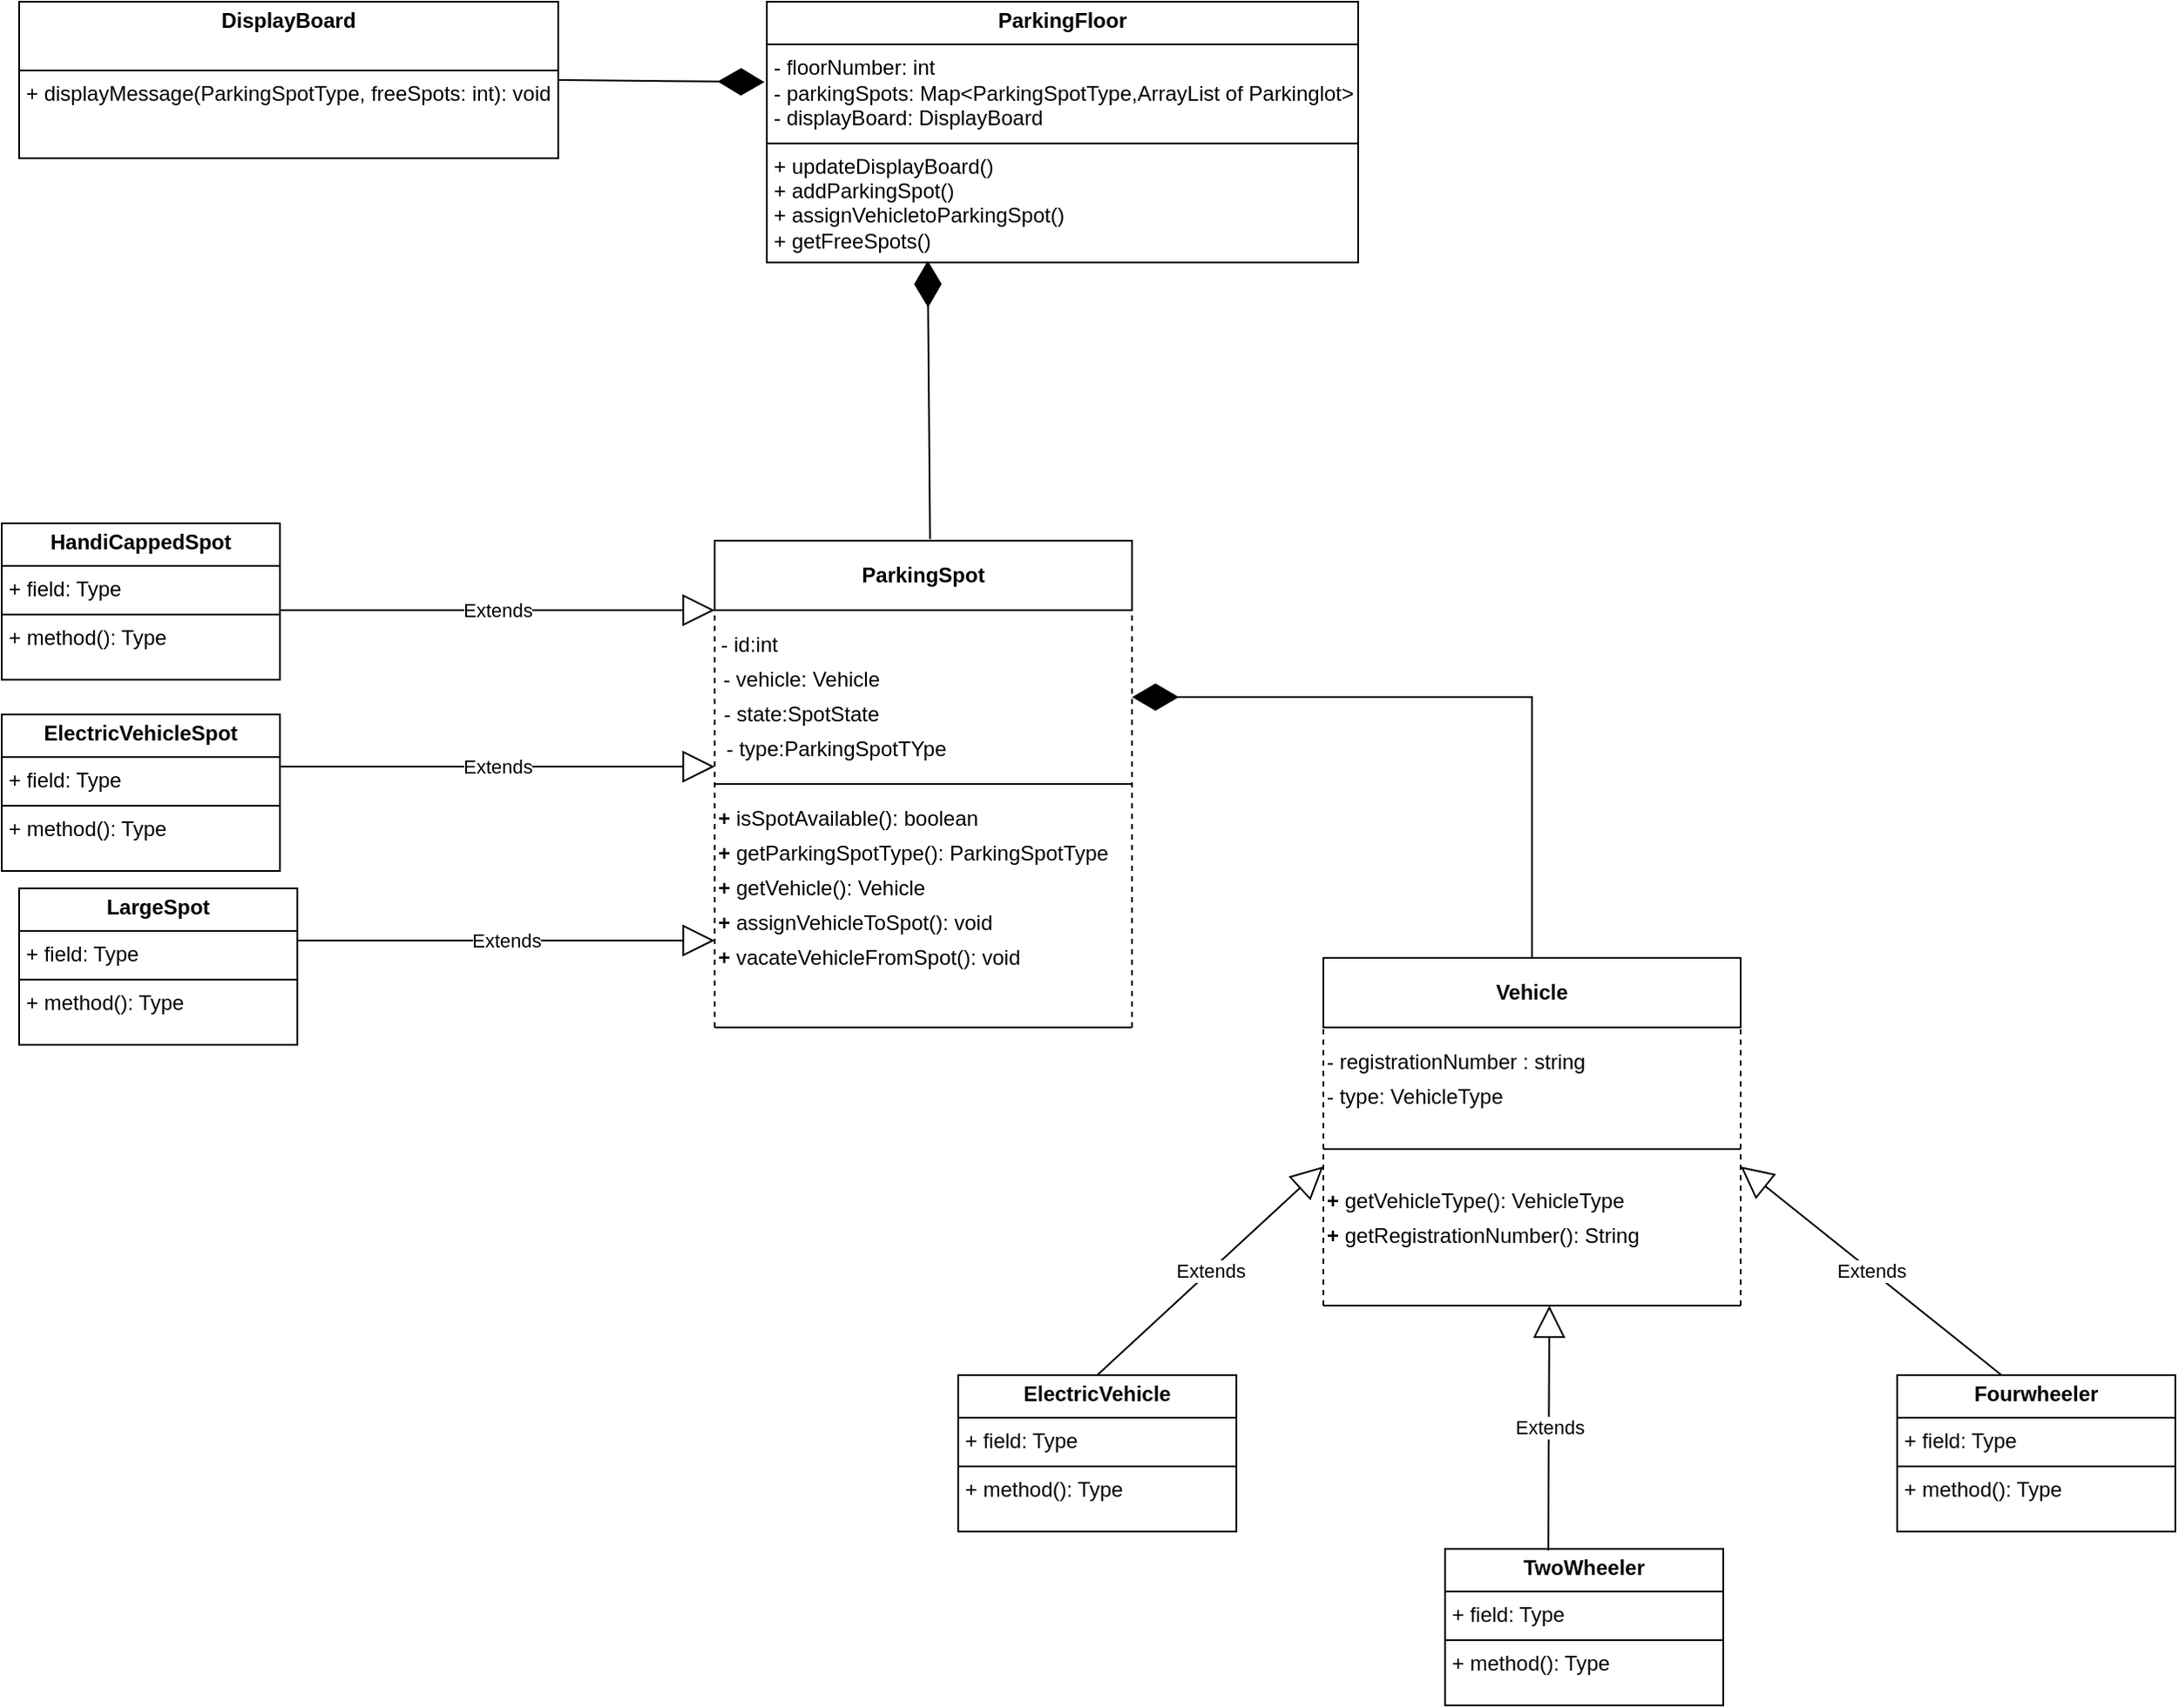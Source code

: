 <mxfile version="24.4.0" type="github">
  <diagram name="Page-1" id="cMbrWjMXnIb7fcWjsfxZ">
    <mxGraphModel dx="2163" dy="1796" grid="1" gridSize="10" guides="1" tooltips="1" connect="1" arrows="1" fold="1" page="1" pageScale="1" pageWidth="850" pageHeight="1100" math="0" shadow="0">
      <root>
        <mxCell id="0" />
        <mxCell id="1" parent="0" />
        <mxCell id="keUWMxr0N95nPIm7Rwf8-6" value="" style="endArrow=none;dashed=1;html=1;rounded=0;" edge="1" parent="1">
          <mxGeometry width="50" height="50" relative="1" as="geometry">
            <mxPoint x="200" y="520" as="sourcePoint" />
            <mxPoint x="200" y="240" as="targetPoint" />
          </mxGeometry>
        </mxCell>
        <mxCell id="keUWMxr0N95nPIm7Rwf8-7" value="" style="endArrow=none;dashed=1;html=1;rounded=0;" edge="1" parent="1">
          <mxGeometry width="50" height="50" relative="1" as="geometry">
            <mxPoint x="440" y="520" as="sourcePoint" />
            <mxPoint x="440" y="240" as="targetPoint" />
          </mxGeometry>
        </mxCell>
        <mxCell id="keUWMxr0N95nPIm7Rwf8-8" value="" style="endArrow=none;dashed=1;html=1;rounded=0;" edge="1" parent="1">
          <mxGeometry width="50" height="50" relative="1" as="geometry">
            <mxPoint x="200" y="240" as="sourcePoint" />
            <mxPoint x="440" y="240" as="targetPoint" />
          </mxGeometry>
        </mxCell>
        <mxCell id="keUWMxr0N95nPIm7Rwf8-9" value="" style="endArrow=none;dashed=1;html=1;rounded=0;" edge="1" parent="1">
          <mxGeometry width="50" height="50" relative="1" as="geometry">
            <mxPoint x="200" y="280" as="sourcePoint" />
            <mxPoint x="440" y="280" as="targetPoint" />
          </mxGeometry>
        </mxCell>
        <mxCell id="keUWMxr0N95nPIm7Rwf8-10" value="&lt;b&gt;ParkingSpot&lt;/b&gt;" style="rounded=0;whiteSpace=wrap;html=1;" vertex="1" parent="1">
          <mxGeometry x="200" y="240" width="240" height="40" as="geometry" />
        </mxCell>
        <mxCell id="keUWMxr0N95nPIm7Rwf8-18" value="- id:int" style="text;html=1;align=center;verticalAlign=middle;whiteSpace=wrap;rounded=0;" vertex="1" parent="1">
          <mxGeometry x="200" y="290" width="40" height="20" as="geometry" />
        </mxCell>
        <mxCell id="keUWMxr0N95nPIm7Rwf8-20" value="- vehicle: Vehicle" style="text;html=1;align=center;verticalAlign=middle;whiteSpace=wrap;rounded=0;" vertex="1" parent="1">
          <mxGeometry x="200" y="310" width="100" height="20" as="geometry" />
        </mxCell>
        <mxCell id="keUWMxr0N95nPIm7Rwf8-21" value="- state:SpotState" style="text;html=1;align=center;verticalAlign=middle;whiteSpace=wrap;rounded=0;" vertex="1" parent="1">
          <mxGeometry x="200" y="330" width="100" height="20" as="geometry" />
        </mxCell>
        <mxCell id="keUWMxr0N95nPIm7Rwf8-22" value="- type:ParkingSpotTYpe" style="text;html=1;align=center;verticalAlign=middle;whiteSpace=wrap;rounded=0;" vertex="1" parent="1">
          <mxGeometry x="200" y="350" width="140" height="20" as="geometry" />
        </mxCell>
        <mxCell id="keUWMxr0N95nPIm7Rwf8-23" value="" style="endArrow=none;html=1;rounded=0;" edge="1" parent="1">
          <mxGeometry width="50" height="50" relative="1" as="geometry">
            <mxPoint x="200" y="380" as="sourcePoint" />
            <mxPoint x="440" y="380" as="targetPoint" />
          </mxGeometry>
        </mxCell>
        <mxCell id="keUWMxr0N95nPIm7Rwf8-24" value="&lt;b&gt;+&lt;/b&gt; isSpotAvailable(): boolean" style="text;html=1;align=left;verticalAlign=middle;whiteSpace=wrap;rounded=0;" vertex="1" parent="1">
          <mxGeometry x="200" y="390" width="160" height="20" as="geometry" />
        </mxCell>
        <mxCell id="keUWMxr0N95nPIm7Rwf8-25" value="&lt;b&gt;+&lt;/b&gt; getParkingSpotType(): ParkingSpotType" style="text;html=1;align=left;verticalAlign=middle;whiteSpace=wrap;rounded=0;" vertex="1" parent="1">
          <mxGeometry x="200" y="410" width="250" height="20" as="geometry" />
        </mxCell>
        <mxCell id="keUWMxr0N95nPIm7Rwf8-26" value="&lt;b&gt;+ &lt;/b&gt;getVehicle(): Vehicle" style="text;html=1;align=left;verticalAlign=middle;whiteSpace=wrap;rounded=0;" vertex="1" parent="1">
          <mxGeometry x="200" y="430" width="140" height="20" as="geometry" />
        </mxCell>
        <mxCell id="keUWMxr0N95nPIm7Rwf8-27" value="&lt;b&gt;+ &lt;/b&gt;assignVehicleToSpot(): void" style="text;html=1;align=left;verticalAlign=middle;whiteSpace=wrap;rounded=0;" vertex="1" parent="1">
          <mxGeometry x="200" y="450" width="170" height="20" as="geometry" />
        </mxCell>
        <mxCell id="keUWMxr0N95nPIm7Rwf8-28" value="&lt;b&gt;+ &lt;/b&gt;vacateVehicleFromSpot(): void" style="text;html=1;align=left;verticalAlign=middle;whiteSpace=wrap;rounded=0;" vertex="1" parent="1">
          <mxGeometry x="200" y="470" width="210" height="20" as="geometry" />
        </mxCell>
        <mxCell id="keUWMxr0N95nPIm7Rwf8-29" value="" style="endArrow=none;html=1;rounded=0;" edge="1" parent="1">
          <mxGeometry width="50" height="50" relative="1" as="geometry">
            <mxPoint x="200" y="520" as="sourcePoint" />
            <mxPoint x="440" y="520" as="targetPoint" />
          </mxGeometry>
        </mxCell>
        <mxCell id="keUWMxr0N95nPIm7Rwf8-30" value="" style="endArrow=none;dashed=1;html=1;rounded=0;" edge="1" parent="1">
          <mxGeometry width="50" height="50" relative="1" as="geometry">
            <mxPoint x="550" y="680" as="sourcePoint" />
            <mxPoint x="550" y="480" as="targetPoint" />
          </mxGeometry>
        </mxCell>
        <mxCell id="keUWMxr0N95nPIm7Rwf8-31" value="" style="endArrow=none;dashed=1;html=1;rounded=0;" edge="1" parent="1">
          <mxGeometry width="50" height="50" relative="1" as="geometry">
            <mxPoint x="790" y="680" as="sourcePoint" />
            <mxPoint x="790" y="480" as="targetPoint" />
          </mxGeometry>
        </mxCell>
        <mxCell id="keUWMxr0N95nPIm7Rwf8-32" value="" style="endArrow=none;dashed=1;html=1;rounded=0;" edge="1" parent="1">
          <mxGeometry width="50" height="50" relative="1" as="geometry">
            <mxPoint x="550" y="480" as="sourcePoint" />
            <mxPoint x="790" y="480" as="targetPoint" />
          </mxGeometry>
        </mxCell>
        <mxCell id="keUWMxr0N95nPIm7Rwf8-33" value="" style="endArrow=none;dashed=1;html=1;rounded=0;" edge="1" parent="1">
          <mxGeometry width="50" height="50" relative="1" as="geometry">
            <mxPoint x="550" y="520" as="sourcePoint" />
            <mxPoint x="790" y="520" as="targetPoint" />
          </mxGeometry>
        </mxCell>
        <mxCell id="keUWMxr0N95nPIm7Rwf8-34" value="&lt;b&gt;Vehicle&lt;/b&gt;" style="rounded=0;whiteSpace=wrap;html=1;" vertex="1" parent="1">
          <mxGeometry x="550" y="480" width="240" height="40" as="geometry" />
        </mxCell>
        <mxCell id="keUWMxr0N95nPIm7Rwf8-35" value="- registrationNumber : string" style="text;html=1;align=left;verticalAlign=middle;whiteSpace=wrap;rounded=0;" vertex="1" parent="1">
          <mxGeometry x="550" y="530" width="170" height="20" as="geometry" />
        </mxCell>
        <mxCell id="keUWMxr0N95nPIm7Rwf8-36" value="- type: VehicleType" style="text;html=1;align=left;verticalAlign=middle;whiteSpace=wrap;rounded=0;" vertex="1" parent="1">
          <mxGeometry x="550" y="550" width="130" height="20" as="geometry" />
        </mxCell>
        <mxCell id="keUWMxr0N95nPIm7Rwf8-39" value="" style="endArrow=none;html=1;rounded=0;" edge="1" parent="1">
          <mxGeometry width="50" height="50" relative="1" as="geometry">
            <mxPoint x="550" y="590" as="sourcePoint" />
            <mxPoint x="790" y="590" as="targetPoint" />
          </mxGeometry>
        </mxCell>
        <mxCell id="keUWMxr0N95nPIm7Rwf8-41" value="&lt;b&gt;+&lt;/b&gt; getVehicleType(): VehicleType" style="text;html=1;align=left;verticalAlign=middle;whiteSpace=wrap;rounded=0;" vertex="1" parent="1">
          <mxGeometry x="550" y="610" width="250" height="20" as="geometry" />
        </mxCell>
        <mxCell id="keUWMxr0N95nPIm7Rwf8-42" value="&lt;b&gt;+ &lt;/b&gt;getRegistrationNumber(): String" style="text;html=1;align=left;verticalAlign=middle;whiteSpace=wrap;rounded=0;" vertex="1" parent="1">
          <mxGeometry x="550" y="630" width="220" height="20" as="geometry" />
        </mxCell>
        <mxCell id="keUWMxr0N95nPIm7Rwf8-45" value="" style="endArrow=none;html=1;rounded=0;" edge="1" parent="1">
          <mxGeometry width="50" height="50" relative="1" as="geometry">
            <mxPoint x="550" y="680" as="sourcePoint" />
            <mxPoint x="790" y="680" as="targetPoint" />
          </mxGeometry>
        </mxCell>
        <mxCell id="keUWMxr0N95nPIm7Rwf8-46" value="" style="endArrow=diamondThin;endFill=1;endSize=24;html=1;rounded=0;" edge="1" parent="1" source="keUWMxr0N95nPIm7Rwf8-34">
          <mxGeometry width="160" relative="1" as="geometry">
            <mxPoint x="440" y="330" as="sourcePoint" />
            <mxPoint x="440" y="330" as="targetPoint" />
            <Array as="points">
              <mxPoint x="670" y="330" />
            </Array>
          </mxGeometry>
        </mxCell>
        <mxCell id="keUWMxr0N95nPIm7Rwf8-54" value="&lt;p style=&quot;margin:0px;margin-top:4px;text-align:center;&quot;&gt;&lt;b&gt;Fourwheeler&lt;/b&gt;&lt;/p&gt;&lt;hr size=&quot;1&quot; style=&quot;border-style:solid;&quot;&gt;&lt;p style=&quot;margin:0px;margin-left:4px;&quot;&gt;+ field: Type&lt;/p&gt;&lt;hr size=&quot;1&quot; style=&quot;border-style:solid;&quot;&gt;&lt;p style=&quot;margin:0px;margin-left:4px;&quot;&gt;+ method(): Type&lt;/p&gt;" style="verticalAlign=top;align=left;overflow=fill;html=1;whiteSpace=wrap;" vertex="1" parent="1">
          <mxGeometry x="880" y="720" width="160" height="90" as="geometry" />
        </mxCell>
        <mxCell id="keUWMxr0N95nPIm7Rwf8-55" value="&lt;p style=&quot;margin:0px;margin-top:4px;text-align:center;&quot;&gt;&lt;b&gt;TwoWheeler&lt;/b&gt;&lt;/p&gt;&lt;hr size=&quot;1&quot; style=&quot;border-style:solid;&quot;&gt;&lt;p style=&quot;margin:0px;margin-left:4px;&quot;&gt;+ field: Type&lt;/p&gt;&lt;hr size=&quot;1&quot; style=&quot;border-style:solid;&quot;&gt;&lt;p style=&quot;margin:0px;margin-left:4px;&quot;&gt;+ method(): Type&lt;/p&gt;" style="verticalAlign=top;align=left;overflow=fill;html=1;whiteSpace=wrap;" vertex="1" parent="1">
          <mxGeometry x="620" y="820" width="160" height="90" as="geometry" />
        </mxCell>
        <mxCell id="keUWMxr0N95nPIm7Rwf8-56" value="&lt;p style=&quot;margin:0px;margin-top:4px;text-align:center;&quot;&gt;&lt;b&gt;ElectricVehicle&lt;/b&gt;&lt;/p&gt;&lt;hr size=&quot;1&quot; style=&quot;border-style:solid;&quot;&gt;&lt;p style=&quot;margin:0px;margin-left:4px;&quot;&gt;+ field: Type&lt;/p&gt;&lt;hr size=&quot;1&quot; style=&quot;border-style:solid;&quot;&gt;&lt;p style=&quot;margin:0px;margin-left:4px;&quot;&gt;+ method(): Type&lt;/p&gt;" style="verticalAlign=top;align=left;overflow=fill;html=1;whiteSpace=wrap;" vertex="1" parent="1">
          <mxGeometry x="340" y="720" width="160" height="90" as="geometry" />
        </mxCell>
        <mxCell id="keUWMxr0N95nPIm7Rwf8-58" value="Extends" style="endArrow=block;endSize=16;endFill=0;html=1;rounded=0;exitX=0.5;exitY=0;exitDx=0;exitDy=0;" edge="1" parent="1" source="keUWMxr0N95nPIm7Rwf8-56">
          <mxGeometry width="160" relative="1" as="geometry">
            <mxPoint x="570" y="700" as="sourcePoint" />
            <mxPoint x="550" y="600" as="targetPoint" />
          </mxGeometry>
        </mxCell>
        <mxCell id="keUWMxr0N95nPIm7Rwf8-59" value="Extends" style="endArrow=block;endSize=16;endFill=0;html=1;rounded=0;exitX=0.371;exitY=0.01;exitDx=0;exitDy=0;exitPerimeter=0;" edge="1" parent="1" source="keUWMxr0N95nPIm7Rwf8-55">
          <mxGeometry width="160" relative="1" as="geometry">
            <mxPoint x="550" y="800" as="sourcePoint" />
            <mxPoint x="680" y="680" as="targetPoint" />
          </mxGeometry>
        </mxCell>
        <mxCell id="keUWMxr0N95nPIm7Rwf8-60" value="Extends" style="endArrow=block;endSize=16;endFill=0;html=1;rounded=0;exitX=0.375;exitY=0;exitDx=0;exitDy=0;exitPerimeter=0;" edge="1" parent="1" source="keUWMxr0N95nPIm7Rwf8-54">
          <mxGeometry width="160" relative="1" as="geometry">
            <mxPoint x="929.64" y="681" as="sourcePoint" />
            <mxPoint x="790" y="600" as="targetPoint" />
          </mxGeometry>
        </mxCell>
        <mxCell id="keUWMxr0N95nPIm7Rwf8-61" value="&lt;p style=&quot;margin:0px;margin-top:4px;text-align:center;&quot;&gt;&lt;b&gt;LargeSpot&lt;/b&gt;&lt;/p&gt;&lt;hr size=&quot;1&quot; style=&quot;border-style:solid;&quot;&gt;&lt;p style=&quot;margin:0px;margin-left:4px;&quot;&gt;+ field: Type&lt;/p&gt;&lt;hr size=&quot;1&quot; style=&quot;border-style:solid;&quot;&gt;&lt;p style=&quot;margin:0px;margin-left:4px;&quot;&gt;+ method(): Type&lt;/p&gt;" style="verticalAlign=top;align=left;overflow=fill;html=1;whiteSpace=wrap;" vertex="1" parent="1">
          <mxGeometry x="-200" y="440" width="160" height="90" as="geometry" />
        </mxCell>
        <mxCell id="keUWMxr0N95nPIm7Rwf8-62" value="Extends" style="endArrow=block;endSize=16;endFill=0;html=1;rounded=0;entryX=0;entryY=1;entryDx=0;entryDy=0;" edge="1" parent="1" target="keUWMxr0N95nPIm7Rwf8-27">
          <mxGeometry width="160" relative="1" as="geometry">
            <mxPoint x="-40" y="470" as="sourcePoint" />
            <mxPoint x="60" y="380" as="targetPoint" />
          </mxGeometry>
        </mxCell>
        <mxCell id="keUWMxr0N95nPIm7Rwf8-63" value="&lt;p style=&quot;margin:0px;margin-top:4px;text-align:center;&quot;&gt;&lt;b&gt;HandiCappedSpot&lt;/b&gt;&lt;/p&gt;&lt;hr size=&quot;1&quot; style=&quot;border-style:solid;&quot;&gt;&lt;p style=&quot;margin:0px;margin-left:4px;&quot;&gt;+ field: Type&lt;/p&gt;&lt;hr size=&quot;1&quot; style=&quot;border-style:solid;&quot;&gt;&lt;p style=&quot;margin:0px;margin-left:4px;&quot;&gt;+ method(): Type&lt;/p&gt;" style="verticalAlign=top;align=left;overflow=fill;html=1;whiteSpace=wrap;" vertex="1" parent="1">
          <mxGeometry x="-210" y="230" width="160" height="90" as="geometry" />
        </mxCell>
        <mxCell id="keUWMxr0N95nPIm7Rwf8-64" value="Extends" style="endArrow=block;endSize=16;endFill=0;html=1;rounded=0;exitX=0.5;exitY=0;exitDx=0;exitDy=0;" edge="1" parent="1">
          <mxGeometry width="160" relative="1" as="geometry">
            <mxPoint x="-50" y="280" as="sourcePoint" />
            <mxPoint x="200" y="280" as="targetPoint" />
          </mxGeometry>
        </mxCell>
        <mxCell id="keUWMxr0N95nPIm7Rwf8-65" value="&lt;p style=&quot;margin:0px;margin-top:4px;text-align:center;&quot;&gt;&lt;b&gt;ElectricVehicleSpot&lt;/b&gt;&lt;/p&gt;&lt;hr size=&quot;1&quot; style=&quot;border-style:solid;&quot;&gt;&lt;p style=&quot;margin:0px;margin-left:4px;&quot;&gt;+ field: Type&lt;/p&gt;&lt;hr size=&quot;1&quot; style=&quot;border-style:solid;&quot;&gt;&lt;p style=&quot;margin:0px;margin-left:4px;&quot;&gt;+ method(): Type&lt;/p&gt;" style="verticalAlign=top;align=left;overflow=fill;html=1;whiteSpace=wrap;" vertex="1" parent="1">
          <mxGeometry x="-210" y="340" width="160" height="90" as="geometry" />
        </mxCell>
        <mxCell id="keUWMxr0N95nPIm7Rwf8-66" value="Extends" style="endArrow=block;endSize=16;endFill=0;html=1;rounded=0;entryX=0;entryY=1;entryDx=0;entryDy=0;" edge="1" parent="1" target="keUWMxr0N95nPIm7Rwf8-22">
          <mxGeometry width="160" relative="1" as="geometry">
            <mxPoint x="-50" y="370" as="sourcePoint" />
            <mxPoint x="-40" y="320" as="targetPoint" />
          </mxGeometry>
        </mxCell>
        <mxCell id="keUWMxr0N95nPIm7Rwf8-68" value="&lt;p style=&quot;margin:0px;margin-top:4px;text-align:center;&quot;&gt;&lt;b&gt;ParkingFloor&lt;/b&gt;&lt;/p&gt;&lt;hr size=&quot;1&quot; style=&quot;border-style:solid;&quot;&gt;&lt;p style=&quot;margin:0px;margin-left:4px;&quot;&gt;- floorNumber: int&lt;/p&gt;&lt;p style=&quot;margin:0px;margin-left:4px;&quot;&gt;- parkingSpots: Map&amp;lt;ParkingSpotType,ArrayList of Parkinglot&amp;gt;&lt;/p&gt;&lt;p style=&quot;margin:0px;margin-left:4px;&quot;&gt;- displayBoard: DisplayBoard&lt;/p&gt;&lt;hr size=&quot;1&quot; style=&quot;border-style:solid;&quot;&gt;&lt;p style=&quot;margin:0px;margin-left:4px;&quot;&gt;+ updateDisplayBoard()&lt;/p&gt;&lt;p style=&quot;margin:0px;margin-left:4px;&quot;&gt;+ addParkingSpot()&lt;/p&gt;&lt;p style=&quot;margin:0px;margin-left:4px;&quot;&gt;+ assignVehicletoParkingSpot()&lt;/p&gt;&lt;p style=&quot;margin:0px;margin-left:4px;&quot;&gt;+ getFreeSpots()&lt;/p&gt;" style="verticalAlign=top;align=left;overflow=fill;html=1;whiteSpace=wrap;" vertex="1" parent="1">
          <mxGeometry x="230" y="-70" width="340" height="150" as="geometry" />
        </mxCell>
        <mxCell id="keUWMxr0N95nPIm7Rwf8-71" value="&lt;p style=&quot;margin:0px;margin-top:4px;text-align:center;&quot;&gt;&lt;b&gt;DisplayBoard&lt;/b&gt;&lt;/p&gt;&lt;p style=&quot;margin:0px;margin-left:4px;&quot;&gt;&lt;br&gt;&lt;/p&gt;&lt;hr size=&quot;1&quot; style=&quot;border-style:solid;&quot;&gt;&lt;p style=&quot;margin:0px;margin-left:4px;&quot;&gt;+ displayMessage(ParkingSpotType, freeSpots: int): void&lt;/p&gt;" style="verticalAlign=top;align=left;overflow=fill;html=1;whiteSpace=wrap;" vertex="1" parent="1">
          <mxGeometry x="-200" y="-70" width="310" height="90" as="geometry" />
        </mxCell>
        <mxCell id="keUWMxr0N95nPIm7Rwf8-72" value="" style="endArrow=diamondThin;endFill=1;endSize=24;html=1;rounded=0;entryX=0.272;entryY=0.993;entryDx=0;entryDy=0;entryPerimeter=0;exitX=0.516;exitY=-0.022;exitDx=0;exitDy=0;exitPerimeter=0;" edge="1" parent="1" source="keUWMxr0N95nPIm7Rwf8-10" target="keUWMxr0N95nPIm7Rwf8-68">
          <mxGeometry width="160" relative="1" as="geometry">
            <mxPoint x="320" y="230" as="sourcePoint" />
            <mxPoint x="430" y="210" as="targetPoint" />
          </mxGeometry>
        </mxCell>
        <mxCell id="keUWMxr0N95nPIm7Rwf8-73" value="" style="endArrow=diamondThin;endFill=1;endSize=24;html=1;rounded=0;entryX=-0.004;entryY=0.308;entryDx=0;entryDy=0;entryPerimeter=0;exitX=1;exitY=0.5;exitDx=0;exitDy=0;" edge="1" parent="1" source="keUWMxr0N95nPIm7Rwf8-71" target="keUWMxr0N95nPIm7Rwf8-68">
          <mxGeometry width="160" relative="1" as="geometry">
            <mxPoint x="250" y="130" as="sourcePoint" />
            <mxPoint x="410" y="130" as="targetPoint" />
          </mxGeometry>
        </mxCell>
      </root>
    </mxGraphModel>
  </diagram>
</mxfile>

